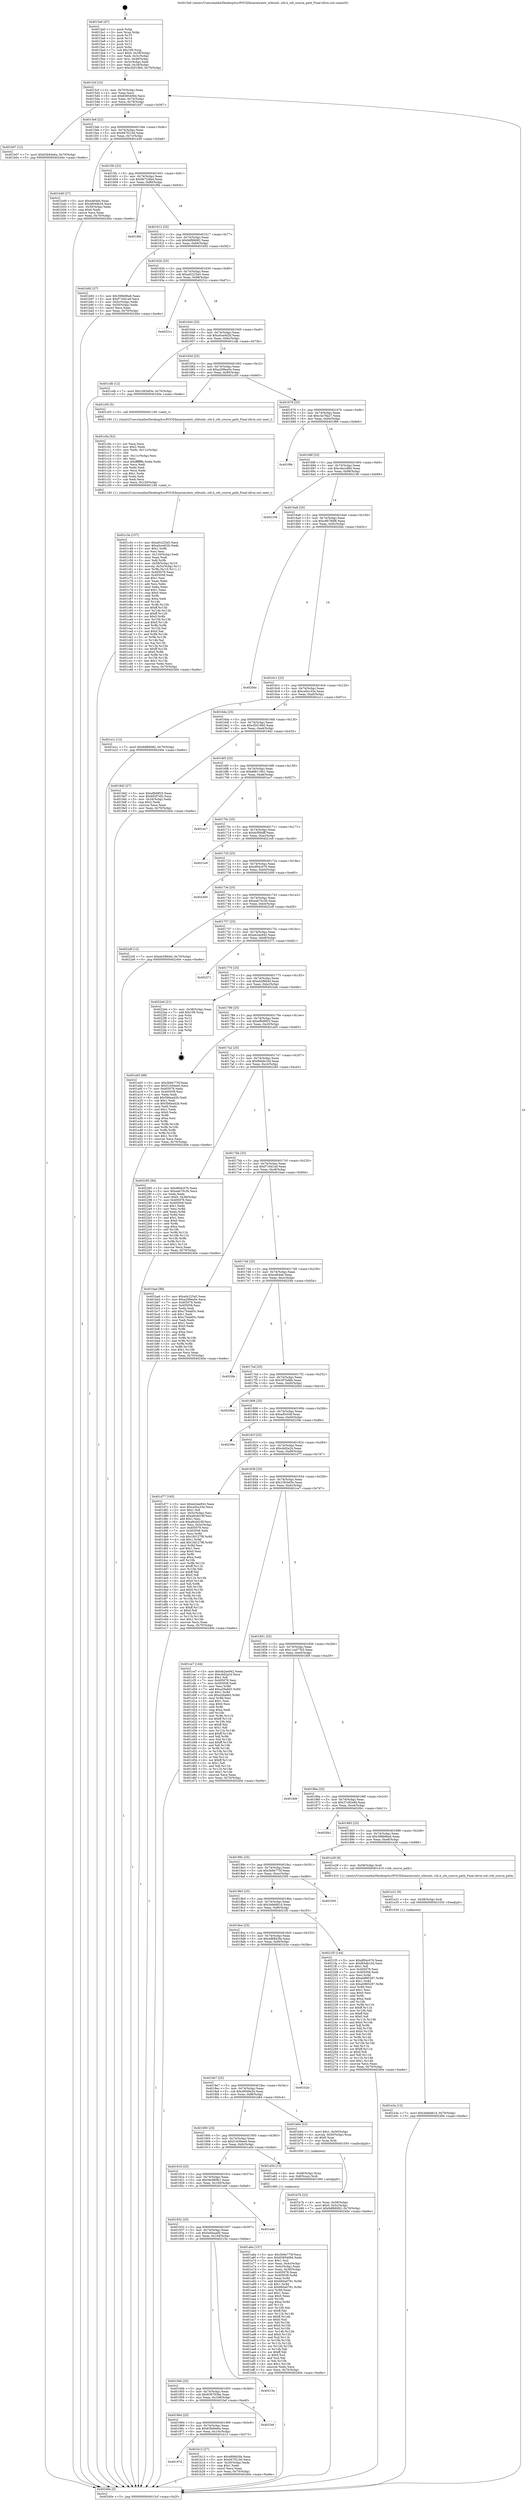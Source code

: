 digraph "0x4015a0" {
  label = "0x4015a0 (/mnt/c/Users/mathe/Desktop/tcc/POCII/binaries/extr_stbtools..stb.h_stb_source_path_Final-ollvm.out::main(0))"
  labelloc = "t"
  node[shape=record]

  Entry [label="",width=0.3,height=0.3,shape=circle,fillcolor=black,style=filled]
  "0x4015cf" [label="{
     0x4015cf [23]\l
     | [instrs]\l
     &nbsp;&nbsp;0x4015cf \<+3\>: mov -0x70(%rbp),%eax\l
     &nbsp;&nbsp;0x4015d2 \<+2\>: mov %eax,%ecx\l
     &nbsp;&nbsp;0x4015d4 \<+6\>: sub $0x83854084,%ecx\l
     &nbsp;&nbsp;0x4015da \<+3\>: mov %eax,-0x74(%rbp)\l
     &nbsp;&nbsp;0x4015dd \<+3\>: mov %ecx,-0x78(%rbp)\l
     &nbsp;&nbsp;0x4015e0 \<+6\>: je 0000000000401b07 \<main+0x567\>\l
  }"]
  "0x401b07" [label="{
     0x401b07 [12]\l
     | [instrs]\l
     &nbsp;&nbsp;0x401b07 \<+7\>: movl $0x63b94e6a,-0x70(%rbp)\l
     &nbsp;&nbsp;0x401b0e \<+5\>: jmp 000000000040240e \<main+0xe6e\>\l
  }"]
  "0x4015e6" [label="{
     0x4015e6 [22]\l
     | [instrs]\l
     &nbsp;&nbsp;0x4015e6 \<+5\>: jmp 00000000004015eb \<main+0x4b\>\l
     &nbsp;&nbsp;0x4015eb \<+3\>: mov -0x74(%rbp),%eax\l
     &nbsp;&nbsp;0x4015ee \<+5\>: sub $0x947f210d,%eax\l
     &nbsp;&nbsp;0x4015f3 \<+3\>: mov %eax,-0x7c(%rbp)\l
     &nbsp;&nbsp;0x4015f6 \<+6\>: je 0000000000401b49 \<main+0x5a9\>\l
  }"]
  Exit [label="",width=0.3,height=0.3,shape=circle,fillcolor=black,style=filled,peripheries=2]
  "0x401b49" [label="{
     0x401b49 [27]\l
     | [instrs]\l
     &nbsp;&nbsp;0x401b49 \<+5\>: mov $0xe464e6,%eax\l
     &nbsp;&nbsp;0x401b4e \<+5\>: mov $0x4f049e34,%ecx\l
     &nbsp;&nbsp;0x401b53 \<+3\>: mov -0x30(%rbp),%edx\l
     &nbsp;&nbsp;0x401b56 \<+3\>: cmp $0x0,%edx\l
     &nbsp;&nbsp;0x401b59 \<+3\>: cmove %ecx,%eax\l
     &nbsp;&nbsp;0x401b5c \<+3\>: mov %eax,-0x70(%rbp)\l
     &nbsp;&nbsp;0x401b5f \<+5\>: jmp 000000000040240e \<main+0xe6e\>\l
  }"]
  "0x4015fc" [label="{
     0x4015fc [22]\l
     | [instrs]\l
     &nbsp;&nbsp;0x4015fc \<+5\>: jmp 0000000000401601 \<main+0x61\>\l
     &nbsp;&nbsp;0x401601 \<+3\>: mov -0x74(%rbp),%eax\l
     &nbsp;&nbsp;0x401604 \<+5\>: sub $0x9b724fa4,%eax\l
     &nbsp;&nbsp;0x401609 \<+3\>: mov %eax,-0x80(%rbp)\l
     &nbsp;&nbsp;0x40160c \<+6\>: je 0000000000401f6b \<main+0x9cb\>\l
  }"]
  "0x401e3a" [label="{
     0x401e3a [12]\l
     | [instrs]\l
     &nbsp;&nbsp;0x401e3a \<+7\>: movl $0x3eb6d61d,-0x70(%rbp)\l
     &nbsp;&nbsp;0x401e41 \<+5\>: jmp 000000000040240e \<main+0xe6e\>\l
  }"]
  "0x401f6b" [label="{
     0x401f6b\l
  }", style=dashed]
  "0x401612" [label="{
     0x401612 [25]\l
     | [instrs]\l
     &nbsp;&nbsp;0x401612 \<+5\>: jmp 0000000000401617 \<main+0x77\>\l
     &nbsp;&nbsp;0x401617 \<+3\>: mov -0x74(%rbp),%eax\l
     &nbsp;&nbsp;0x40161a \<+5\>: sub $0x9df68082,%eax\l
     &nbsp;&nbsp;0x40161f \<+6\>: mov %eax,-0x84(%rbp)\l
     &nbsp;&nbsp;0x401625 \<+6\>: je 0000000000401b92 \<main+0x5f2\>\l
  }"]
  "0x401e31" [label="{
     0x401e31 [9]\l
     | [instrs]\l
     &nbsp;&nbsp;0x401e31 \<+4\>: mov -0x58(%rbp),%rdi\l
     &nbsp;&nbsp;0x401e35 \<+5\>: call 0000000000401030 \<free@plt\>\l
     | [calls]\l
     &nbsp;&nbsp;0x401030 \{1\} (unknown)\l
  }"]
  "0x401b92" [label="{
     0x401b92 [27]\l
     | [instrs]\l
     &nbsp;&nbsp;0x401b92 \<+5\>: mov $0x398b86a6,%eax\l
     &nbsp;&nbsp;0x401b97 \<+5\>: mov $0xf716d1a9,%ecx\l
     &nbsp;&nbsp;0x401b9c \<+3\>: mov -0x5c(%rbp),%edx\l
     &nbsp;&nbsp;0x401b9f \<+3\>: cmp -0x50(%rbp),%edx\l
     &nbsp;&nbsp;0x401ba2 \<+3\>: cmovl %ecx,%eax\l
     &nbsp;&nbsp;0x401ba5 \<+3\>: mov %eax,-0x70(%rbp)\l
     &nbsp;&nbsp;0x401ba8 \<+5\>: jmp 000000000040240e \<main+0xe6e\>\l
  }"]
  "0x40162b" [label="{
     0x40162b [25]\l
     | [instrs]\l
     &nbsp;&nbsp;0x40162b \<+5\>: jmp 0000000000401630 \<main+0x90\>\l
     &nbsp;&nbsp;0x401630 \<+3\>: mov -0x74(%rbp),%eax\l
     &nbsp;&nbsp;0x401633 \<+5\>: sub $0xa0c225a5,%eax\l
     &nbsp;&nbsp;0x401638 \<+6\>: mov %eax,-0x88(%rbp)\l
     &nbsp;&nbsp;0x40163e \<+6\>: je 000000000040231c \<main+0xd7c\>\l
  }"]
  "0x401c3e" [label="{
     0x401c3e [157]\l
     | [instrs]\l
     &nbsp;&nbsp;0x401c3e \<+5\>: mov $0xa0c225a5,%ecx\l
     &nbsp;&nbsp;0x401c43 \<+5\>: mov $0xa0ce402b,%edx\l
     &nbsp;&nbsp;0x401c48 \<+3\>: mov $0x1,%r8b\l
     &nbsp;&nbsp;0x401c4b \<+2\>: xor %esi,%esi\l
     &nbsp;&nbsp;0x401c4d \<+6\>: mov -0x120(%rbp),%edi\l
     &nbsp;&nbsp;0x401c53 \<+3\>: imul %eax,%edi\l
     &nbsp;&nbsp;0x401c56 \<+3\>: mov %dil,%r9b\l
     &nbsp;&nbsp;0x401c59 \<+4\>: mov -0x58(%rbp),%r10\l
     &nbsp;&nbsp;0x401c5d \<+4\>: movslq -0x5c(%rbp),%r11\l
     &nbsp;&nbsp;0x401c61 \<+4\>: mov %r9b,(%r10,%r11,1)\l
     &nbsp;&nbsp;0x401c65 \<+7\>: mov 0x405078,%eax\l
     &nbsp;&nbsp;0x401c6c \<+7\>: mov 0x405058,%edi\l
     &nbsp;&nbsp;0x401c73 \<+3\>: sub $0x1,%esi\l
     &nbsp;&nbsp;0x401c76 \<+2\>: mov %eax,%ebx\l
     &nbsp;&nbsp;0x401c78 \<+2\>: add %esi,%ebx\l
     &nbsp;&nbsp;0x401c7a \<+3\>: imul %ebx,%eax\l
     &nbsp;&nbsp;0x401c7d \<+3\>: and $0x1,%eax\l
     &nbsp;&nbsp;0x401c80 \<+3\>: cmp $0x0,%eax\l
     &nbsp;&nbsp;0x401c83 \<+4\>: sete %r9b\l
     &nbsp;&nbsp;0x401c87 \<+3\>: cmp $0xa,%edi\l
     &nbsp;&nbsp;0x401c8a \<+4\>: setl %r14b\l
     &nbsp;&nbsp;0x401c8e \<+3\>: mov %r9b,%r15b\l
     &nbsp;&nbsp;0x401c91 \<+4\>: xor $0xff,%r15b\l
     &nbsp;&nbsp;0x401c95 \<+3\>: mov %r14b,%r12b\l
     &nbsp;&nbsp;0x401c98 \<+4\>: xor $0xff,%r12b\l
     &nbsp;&nbsp;0x401c9c \<+4\>: xor $0x0,%r8b\l
     &nbsp;&nbsp;0x401ca0 \<+3\>: mov %r15b,%r13b\l
     &nbsp;&nbsp;0x401ca3 \<+4\>: and $0x0,%r13b\l
     &nbsp;&nbsp;0x401ca7 \<+3\>: and %r8b,%r9b\l
     &nbsp;&nbsp;0x401caa \<+3\>: mov %r12b,%al\l
     &nbsp;&nbsp;0x401cad \<+2\>: and $0x0,%al\l
     &nbsp;&nbsp;0x401caf \<+3\>: and %r8b,%r14b\l
     &nbsp;&nbsp;0x401cb2 \<+3\>: or %r9b,%r13b\l
     &nbsp;&nbsp;0x401cb5 \<+3\>: or %r14b,%al\l
     &nbsp;&nbsp;0x401cb8 \<+3\>: xor %al,%r13b\l
     &nbsp;&nbsp;0x401cbb \<+3\>: or %r12b,%r15b\l
     &nbsp;&nbsp;0x401cbe \<+4\>: xor $0xff,%r15b\l
     &nbsp;&nbsp;0x401cc2 \<+4\>: or $0x0,%r8b\l
     &nbsp;&nbsp;0x401cc6 \<+3\>: and %r8b,%r15b\l
     &nbsp;&nbsp;0x401cc9 \<+3\>: or %r15b,%r13b\l
     &nbsp;&nbsp;0x401ccc \<+4\>: test $0x1,%r13b\l
     &nbsp;&nbsp;0x401cd0 \<+3\>: cmovne %edx,%ecx\l
     &nbsp;&nbsp;0x401cd3 \<+3\>: mov %ecx,-0x70(%rbp)\l
     &nbsp;&nbsp;0x401cd6 \<+5\>: jmp 000000000040240e \<main+0xe6e\>\l
  }"]
  "0x40231c" [label="{
     0x40231c\l
  }", style=dashed]
  "0x401644" [label="{
     0x401644 [25]\l
     | [instrs]\l
     &nbsp;&nbsp;0x401644 \<+5\>: jmp 0000000000401649 \<main+0xa9\>\l
     &nbsp;&nbsp;0x401649 \<+3\>: mov -0x74(%rbp),%eax\l
     &nbsp;&nbsp;0x40164c \<+5\>: sub $0xa0ce402b,%eax\l
     &nbsp;&nbsp;0x401651 \<+6\>: mov %eax,-0x8c(%rbp)\l
     &nbsp;&nbsp;0x401657 \<+6\>: je 0000000000401cdb \<main+0x73b\>\l
  }"]
  "0x401c0a" [label="{
     0x401c0a [52]\l
     | [instrs]\l
     &nbsp;&nbsp;0x401c0a \<+2\>: xor %ecx,%ecx\l
     &nbsp;&nbsp;0x401c0c \<+5\>: mov $0x2,%edx\l
     &nbsp;&nbsp;0x401c11 \<+6\>: mov %edx,-0x11c(%rbp)\l
     &nbsp;&nbsp;0x401c17 \<+1\>: cltd\l
     &nbsp;&nbsp;0x401c18 \<+6\>: mov -0x11c(%rbp),%esi\l
     &nbsp;&nbsp;0x401c1e \<+2\>: idiv %esi\l
     &nbsp;&nbsp;0x401c20 \<+6\>: imul $0xfffffffe,%edx,%edx\l
     &nbsp;&nbsp;0x401c26 \<+2\>: mov %ecx,%edi\l
     &nbsp;&nbsp;0x401c28 \<+2\>: sub %edx,%edi\l
     &nbsp;&nbsp;0x401c2a \<+2\>: mov %ecx,%edx\l
     &nbsp;&nbsp;0x401c2c \<+3\>: sub $0x1,%edx\l
     &nbsp;&nbsp;0x401c2f \<+2\>: add %edx,%edi\l
     &nbsp;&nbsp;0x401c31 \<+2\>: sub %edi,%ecx\l
     &nbsp;&nbsp;0x401c33 \<+6\>: mov %ecx,-0x120(%rbp)\l
     &nbsp;&nbsp;0x401c39 \<+5\>: call 0000000000401160 \<next_i\>\l
     | [calls]\l
     &nbsp;&nbsp;0x401160 \{1\} (/mnt/c/Users/mathe/Desktop/tcc/POCII/binaries/extr_stbtools..stb.h_stb_source_path_Final-ollvm.out::next_i)\l
  }"]
  "0x401cdb" [label="{
     0x401cdb [12]\l
     | [instrs]\l
     &nbsp;&nbsp;0x401cdb \<+7\>: movl $0x1063ef3e,-0x70(%rbp)\l
     &nbsp;&nbsp;0x401ce2 \<+5\>: jmp 000000000040240e \<main+0xe6e\>\l
  }"]
  "0x40165d" [label="{
     0x40165d [25]\l
     | [instrs]\l
     &nbsp;&nbsp;0x40165d \<+5\>: jmp 0000000000401662 \<main+0xc2\>\l
     &nbsp;&nbsp;0x401662 \<+3\>: mov -0x74(%rbp),%eax\l
     &nbsp;&nbsp;0x401665 \<+5\>: sub $0xa299ea5e,%eax\l
     &nbsp;&nbsp;0x40166a \<+6\>: mov %eax,-0x90(%rbp)\l
     &nbsp;&nbsp;0x401670 \<+6\>: je 0000000000401c05 \<main+0x665\>\l
  }"]
  "0x401b7b" [label="{
     0x401b7b [23]\l
     | [instrs]\l
     &nbsp;&nbsp;0x401b7b \<+4\>: mov %rax,-0x58(%rbp)\l
     &nbsp;&nbsp;0x401b7f \<+7\>: movl $0x0,-0x5c(%rbp)\l
     &nbsp;&nbsp;0x401b86 \<+7\>: movl $0x9df68082,-0x70(%rbp)\l
     &nbsp;&nbsp;0x401b8d \<+5\>: jmp 000000000040240e \<main+0xe6e\>\l
  }"]
  "0x401c05" [label="{
     0x401c05 [5]\l
     | [instrs]\l
     &nbsp;&nbsp;0x401c05 \<+5\>: call 0000000000401160 \<next_i\>\l
     | [calls]\l
     &nbsp;&nbsp;0x401160 \{1\} (/mnt/c/Users/mathe/Desktop/tcc/POCII/binaries/extr_stbtools..stb.h_stb_source_path_Final-ollvm.out::next_i)\l
  }"]
  "0x401676" [label="{
     0x401676 [25]\l
     | [instrs]\l
     &nbsp;&nbsp;0x401676 \<+5\>: jmp 000000000040167b \<main+0xdb\>\l
     &nbsp;&nbsp;0x40167b \<+3\>: mov -0x74(%rbp),%eax\l
     &nbsp;&nbsp;0x40167e \<+5\>: sub $0xc3a78a27,%eax\l
     &nbsp;&nbsp;0x401683 \<+6\>: mov %eax,-0x94(%rbp)\l
     &nbsp;&nbsp;0x401689 \<+6\>: je 0000000000401f86 \<main+0x9e6\>\l
  }"]
  "0x40197d" [label="{
     0x40197d\l
  }", style=dashed]
  "0x401f86" [label="{
     0x401f86\l
  }", style=dashed]
  "0x40168f" [label="{
     0x40168f [25]\l
     | [instrs]\l
     &nbsp;&nbsp;0x40168f \<+5\>: jmp 0000000000401694 \<main+0xf4\>\l
     &nbsp;&nbsp;0x401694 \<+3\>: mov -0x74(%rbp),%eax\l
     &nbsp;&nbsp;0x401697 \<+5\>: sub $0xc4ecc884,%eax\l
     &nbsp;&nbsp;0x40169c \<+6\>: mov %eax,-0x98(%rbp)\l
     &nbsp;&nbsp;0x4016a2 \<+6\>: je 0000000000402106 \<main+0xb66\>\l
  }"]
  "0x401b13" [label="{
     0x401b13 [27]\l
     | [instrs]\l
     &nbsp;&nbsp;0x401b13 \<+5\>: mov $0x489843fa,%eax\l
     &nbsp;&nbsp;0x401b18 \<+5\>: mov $0x947f210d,%ecx\l
     &nbsp;&nbsp;0x401b1d \<+3\>: mov -0x30(%rbp),%edx\l
     &nbsp;&nbsp;0x401b20 \<+3\>: cmp $0x1,%edx\l
     &nbsp;&nbsp;0x401b23 \<+3\>: cmovl %ecx,%eax\l
     &nbsp;&nbsp;0x401b26 \<+3\>: mov %eax,-0x70(%rbp)\l
     &nbsp;&nbsp;0x401b29 \<+5\>: jmp 000000000040240e \<main+0xe6e\>\l
  }"]
  "0x402106" [label="{
     0x402106\l
  }", style=dashed]
  "0x4016a8" [label="{
     0x4016a8 [25]\l
     | [instrs]\l
     &nbsp;&nbsp;0x4016a8 \<+5\>: jmp 00000000004016ad \<main+0x10d\>\l
     &nbsp;&nbsp;0x4016ad \<+3\>: mov -0x74(%rbp),%eax\l
     &nbsp;&nbsp;0x4016b0 \<+5\>: sub $0xc8678df8,%eax\l
     &nbsp;&nbsp;0x4016b5 \<+6\>: mov %eax,-0x9c(%rbp)\l
     &nbsp;&nbsp;0x4016bb \<+6\>: je 00000000004020dc \<main+0xb3c\>\l
  }"]
  "0x401964" [label="{
     0x401964 [25]\l
     | [instrs]\l
     &nbsp;&nbsp;0x401964 \<+5\>: jmp 0000000000401969 \<main+0x3c9\>\l
     &nbsp;&nbsp;0x401969 \<+3\>: mov -0x74(%rbp),%eax\l
     &nbsp;&nbsp;0x40196c \<+5\>: sub $0x63b94e6a,%eax\l
     &nbsp;&nbsp;0x401971 \<+6\>: mov %eax,-0x10c(%rbp)\l
     &nbsp;&nbsp;0x401977 \<+6\>: je 0000000000401b13 \<main+0x573\>\l
  }"]
  "0x4020dc" [label="{
     0x4020dc\l
  }", style=dashed]
  "0x4016c1" [label="{
     0x4016c1 [25]\l
     | [instrs]\l
     &nbsp;&nbsp;0x4016c1 \<+5\>: jmp 00000000004016c6 \<main+0x126\>\l
     &nbsp;&nbsp;0x4016c6 \<+3\>: mov -0x74(%rbp),%eax\l
     &nbsp;&nbsp;0x4016c9 \<+5\>: sub $0xce0cc33e,%eax\l
     &nbsp;&nbsp;0x4016ce \<+6\>: mov %eax,-0xa0(%rbp)\l
     &nbsp;&nbsp;0x4016d4 \<+6\>: je 0000000000401e1c \<main+0x87c\>\l
  }"]
  "0x4023ef" [label="{
     0x4023ef\l
  }", style=dashed]
  "0x401e1c" [label="{
     0x401e1c [12]\l
     | [instrs]\l
     &nbsp;&nbsp;0x401e1c \<+7\>: movl $0x9df68082,-0x70(%rbp)\l
     &nbsp;&nbsp;0x401e23 \<+5\>: jmp 000000000040240e \<main+0xe6e\>\l
  }"]
  "0x4016da" [label="{
     0x4016da [25]\l
     | [instrs]\l
     &nbsp;&nbsp;0x4016da \<+5\>: jmp 00000000004016df \<main+0x13f\>\l
     &nbsp;&nbsp;0x4016df \<+3\>: mov -0x74(%rbp),%eax\l
     &nbsp;&nbsp;0x4016e2 \<+5\>: sub $0xcf2019b0,%eax\l
     &nbsp;&nbsp;0x4016e7 \<+6\>: mov %eax,-0xa4(%rbp)\l
     &nbsp;&nbsp;0x4016ed \<+6\>: je 00000000004019d2 \<main+0x432\>\l
  }"]
  "0x40194b" [label="{
     0x40194b [25]\l
     | [instrs]\l
     &nbsp;&nbsp;0x40194b \<+5\>: jmp 0000000000401950 \<main+0x3b0\>\l
     &nbsp;&nbsp;0x401950 \<+3\>: mov -0x74(%rbp),%eax\l
     &nbsp;&nbsp;0x401953 \<+5\>: sub $0x636793be,%eax\l
     &nbsp;&nbsp;0x401958 \<+6\>: mov %eax,-0x108(%rbp)\l
     &nbsp;&nbsp;0x40195e \<+6\>: je 00000000004023ef \<main+0xe4f\>\l
  }"]
  "0x4019d2" [label="{
     0x4019d2 [27]\l
     | [instrs]\l
     &nbsp;&nbsp;0x4019d2 \<+5\>: mov $0xef8d9f25,%eax\l
     &nbsp;&nbsp;0x4019d7 \<+5\>: mov $0x693f7ef2,%ecx\l
     &nbsp;&nbsp;0x4019dc \<+3\>: mov -0x34(%rbp),%edx\l
     &nbsp;&nbsp;0x4019df \<+3\>: cmp $0x2,%edx\l
     &nbsp;&nbsp;0x4019e2 \<+3\>: cmovne %ecx,%eax\l
     &nbsp;&nbsp;0x4019e5 \<+3\>: mov %eax,-0x70(%rbp)\l
     &nbsp;&nbsp;0x4019e8 \<+5\>: jmp 000000000040240e \<main+0xe6e\>\l
  }"]
  "0x4016f3" [label="{
     0x4016f3 [25]\l
     | [instrs]\l
     &nbsp;&nbsp;0x4016f3 \<+5\>: jmp 00000000004016f8 \<main+0x158\>\l
     &nbsp;&nbsp;0x4016f8 \<+3\>: mov -0x74(%rbp),%eax\l
     &nbsp;&nbsp;0x4016fb \<+5\>: sub $0xd6811901,%eax\l
     &nbsp;&nbsp;0x401700 \<+6\>: mov %eax,-0xa8(%rbp)\l
     &nbsp;&nbsp;0x401706 \<+6\>: je 0000000000401ec7 \<main+0x927\>\l
  }"]
  "0x40240e" [label="{
     0x40240e [5]\l
     | [instrs]\l
     &nbsp;&nbsp;0x40240e \<+5\>: jmp 00000000004015cf \<main+0x2f\>\l
  }"]
  "0x4015a0" [label="{
     0x4015a0 [47]\l
     | [instrs]\l
     &nbsp;&nbsp;0x4015a0 \<+1\>: push %rbp\l
     &nbsp;&nbsp;0x4015a1 \<+3\>: mov %rsp,%rbp\l
     &nbsp;&nbsp;0x4015a4 \<+2\>: push %r15\l
     &nbsp;&nbsp;0x4015a6 \<+2\>: push %r14\l
     &nbsp;&nbsp;0x4015a8 \<+2\>: push %r13\l
     &nbsp;&nbsp;0x4015aa \<+2\>: push %r12\l
     &nbsp;&nbsp;0x4015ac \<+1\>: push %rbx\l
     &nbsp;&nbsp;0x4015ad \<+7\>: sub $0x108,%rsp\l
     &nbsp;&nbsp;0x4015b4 \<+7\>: movl $0x0,-0x38(%rbp)\l
     &nbsp;&nbsp;0x4015bb \<+3\>: mov %edi,-0x3c(%rbp)\l
     &nbsp;&nbsp;0x4015be \<+4\>: mov %rsi,-0x48(%rbp)\l
     &nbsp;&nbsp;0x4015c2 \<+3\>: mov -0x3c(%rbp),%edi\l
     &nbsp;&nbsp;0x4015c5 \<+3\>: mov %edi,-0x34(%rbp)\l
     &nbsp;&nbsp;0x4015c8 \<+7\>: movl $0xcf2019b0,-0x70(%rbp)\l
  }"]
  "0x40215e" [label="{
     0x40215e\l
  }", style=dashed]
  "0x401ec7" [label="{
     0x401ec7\l
  }", style=dashed]
  "0x40170c" [label="{
     0x40170c [25]\l
     | [instrs]\l
     &nbsp;&nbsp;0x40170c \<+5\>: jmp 0000000000401711 \<main+0x171\>\l
     &nbsp;&nbsp;0x401711 \<+3\>: mov -0x74(%rbp),%eax\l
     &nbsp;&nbsp;0x401714 \<+5\>: sub $0xdcf0bdff,%eax\l
     &nbsp;&nbsp;0x401719 \<+6\>: mov %eax,-0xac(%rbp)\l
     &nbsp;&nbsp;0x40171f \<+6\>: je 00000000004021e9 \<main+0xc49\>\l
  }"]
  "0x401932" [label="{
     0x401932 [25]\l
     | [instrs]\l
     &nbsp;&nbsp;0x401932 \<+5\>: jmp 0000000000401937 \<main+0x397\>\l
     &nbsp;&nbsp;0x401937 \<+3\>: mov -0x74(%rbp),%eax\l
     &nbsp;&nbsp;0x40193a \<+5\>: sub $0x5e0eaa00,%eax\l
     &nbsp;&nbsp;0x40193f \<+6\>: mov %eax,-0x104(%rbp)\l
     &nbsp;&nbsp;0x401945 \<+6\>: je 000000000040215e \<main+0xbbe\>\l
  }"]
  "0x4021e9" [label="{
     0x4021e9\l
  }", style=dashed]
  "0x401725" [label="{
     0x401725 [25]\l
     | [instrs]\l
     &nbsp;&nbsp;0x401725 \<+5\>: jmp 000000000040172a \<main+0x18a\>\l
     &nbsp;&nbsp;0x40172a \<+3\>: mov -0x74(%rbp),%eax\l
     &nbsp;&nbsp;0x40172d \<+5\>: sub $0xdf04c076,%eax\l
     &nbsp;&nbsp;0x401732 \<+6\>: mov %eax,-0xb0(%rbp)\l
     &nbsp;&nbsp;0x401738 \<+6\>: je 0000000000402400 \<main+0xe60\>\l
  }"]
  "0x401e46" [label="{
     0x401e46\l
  }", style=dashed]
  "0x402400" [label="{
     0x402400\l
  }", style=dashed]
  "0x40173e" [label="{
     0x40173e [25]\l
     | [instrs]\l
     &nbsp;&nbsp;0x40173e \<+5\>: jmp 0000000000401743 \<main+0x1a3\>\l
     &nbsp;&nbsp;0x401743 \<+3\>: mov -0x74(%rbp),%eax\l
     &nbsp;&nbsp;0x401746 \<+5\>: sub $0xeab70c3b,%eax\l
     &nbsp;&nbsp;0x40174b \<+6\>: mov %eax,-0xb4(%rbp)\l
     &nbsp;&nbsp;0x401751 \<+6\>: je 00000000004022df \<main+0xd3f\>\l
  }"]
  "0x401a6a" [label="{
     0x401a6a [157]\l
     | [instrs]\l
     &nbsp;&nbsp;0x401a6a \<+5\>: mov $0x3b9e775f,%ecx\l
     &nbsp;&nbsp;0x401a6f \<+5\>: mov $0x83854084,%edx\l
     &nbsp;&nbsp;0x401a74 \<+3\>: mov $0x1,%sil\l
     &nbsp;&nbsp;0x401a77 \<+3\>: mov %eax,-0x4c(%rbp)\l
     &nbsp;&nbsp;0x401a7a \<+3\>: mov -0x4c(%rbp),%eax\l
     &nbsp;&nbsp;0x401a7d \<+3\>: mov %eax,-0x30(%rbp)\l
     &nbsp;&nbsp;0x401a80 \<+7\>: mov 0x405078,%eax\l
     &nbsp;&nbsp;0x401a87 \<+8\>: mov 0x405058,%r8d\l
     &nbsp;&nbsp;0x401a8f \<+3\>: mov %eax,%r9d\l
     &nbsp;&nbsp;0x401a92 \<+7\>: add $0x660a0781,%r9d\l
     &nbsp;&nbsp;0x401a99 \<+4\>: sub $0x1,%r9d\l
     &nbsp;&nbsp;0x401a9d \<+7\>: sub $0x660a0781,%r9d\l
     &nbsp;&nbsp;0x401aa4 \<+4\>: imul %r9d,%eax\l
     &nbsp;&nbsp;0x401aa8 \<+3\>: and $0x1,%eax\l
     &nbsp;&nbsp;0x401aab \<+3\>: cmp $0x0,%eax\l
     &nbsp;&nbsp;0x401aae \<+4\>: sete %r10b\l
     &nbsp;&nbsp;0x401ab2 \<+4\>: cmp $0xa,%r8d\l
     &nbsp;&nbsp;0x401ab6 \<+4\>: setl %r11b\l
     &nbsp;&nbsp;0x401aba \<+3\>: mov %r10b,%bl\l
     &nbsp;&nbsp;0x401abd \<+3\>: xor $0xff,%bl\l
     &nbsp;&nbsp;0x401ac0 \<+3\>: mov %r11b,%r14b\l
     &nbsp;&nbsp;0x401ac3 \<+4\>: xor $0xff,%r14b\l
     &nbsp;&nbsp;0x401ac7 \<+4\>: xor $0x0,%sil\l
     &nbsp;&nbsp;0x401acb \<+3\>: mov %bl,%r15b\l
     &nbsp;&nbsp;0x401ace \<+4\>: and $0x0,%r15b\l
     &nbsp;&nbsp;0x401ad2 \<+3\>: and %sil,%r10b\l
     &nbsp;&nbsp;0x401ad5 \<+3\>: mov %r14b,%r12b\l
     &nbsp;&nbsp;0x401ad8 \<+4\>: and $0x0,%r12b\l
     &nbsp;&nbsp;0x401adc \<+3\>: and %sil,%r11b\l
     &nbsp;&nbsp;0x401adf \<+3\>: or %r10b,%r15b\l
     &nbsp;&nbsp;0x401ae2 \<+3\>: or %r11b,%r12b\l
     &nbsp;&nbsp;0x401ae5 \<+3\>: xor %r12b,%r15b\l
     &nbsp;&nbsp;0x401ae8 \<+3\>: or %r14b,%bl\l
     &nbsp;&nbsp;0x401aeb \<+3\>: xor $0xff,%bl\l
     &nbsp;&nbsp;0x401aee \<+4\>: or $0x0,%sil\l
     &nbsp;&nbsp;0x401af2 \<+3\>: and %sil,%bl\l
     &nbsp;&nbsp;0x401af5 \<+3\>: or %bl,%r15b\l
     &nbsp;&nbsp;0x401af8 \<+4\>: test $0x1,%r15b\l
     &nbsp;&nbsp;0x401afc \<+3\>: cmovne %edx,%ecx\l
     &nbsp;&nbsp;0x401aff \<+3\>: mov %ecx,-0x70(%rbp)\l
     &nbsp;&nbsp;0x401b02 \<+5\>: jmp 000000000040240e \<main+0xe6e\>\l
  }"]
  "0x4022df" [label="{
     0x4022df [12]\l
     | [instrs]\l
     &nbsp;&nbsp;0x4022df \<+7\>: movl $0xeb2f664d,-0x70(%rbp)\l
     &nbsp;&nbsp;0x4022e6 \<+5\>: jmp 000000000040240e \<main+0xe6e\>\l
  }"]
  "0x401757" [label="{
     0x401757 [25]\l
     | [instrs]\l
     &nbsp;&nbsp;0x401757 \<+5\>: jmp 000000000040175c \<main+0x1bc\>\l
     &nbsp;&nbsp;0x40175c \<+3\>: mov -0x74(%rbp),%eax\l
     &nbsp;&nbsp;0x40175f \<+5\>: sub $0xeb2ee942,%eax\l
     &nbsp;&nbsp;0x401764 \<+6\>: mov %eax,-0xb8(%rbp)\l
     &nbsp;&nbsp;0x40176a \<+6\>: je 0000000000402371 \<main+0xdd1\>\l
  }"]
  "0x401919" [label="{
     0x401919 [25]\l
     | [instrs]\l
     &nbsp;&nbsp;0x401919 \<+5\>: jmp 000000000040191e \<main+0x37e\>\l
     &nbsp;&nbsp;0x40191e \<+3\>: mov -0x74(%rbp),%eax\l
     &nbsp;&nbsp;0x401921 \<+5\>: sub $0x56c869b1,%eax\l
     &nbsp;&nbsp;0x401926 \<+6\>: mov %eax,-0x100(%rbp)\l
     &nbsp;&nbsp;0x40192c \<+6\>: je 0000000000401e46 \<main+0x8a6\>\l
  }"]
  "0x402371" [label="{
     0x402371\l
  }", style=dashed]
  "0x401770" [label="{
     0x401770 [25]\l
     | [instrs]\l
     &nbsp;&nbsp;0x401770 \<+5\>: jmp 0000000000401775 \<main+0x1d5\>\l
     &nbsp;&nbsp;0x401775 \<+3\>: mov -0x74(%rbp),%eax\l
     &nbsp;&nbsp;0x401778 \<+5\>: sub $0xeb2f664d,%eax\l
     &nbsp;&nbsp;0x40177d \<+6\>: mov %eax,-0xbc(%rbp)\l
     &nbsp;&nbsp;0x401783 \<+6\>: je 00000000004022eb \<main+0xd4b\>\l
  }"]
  "0x401a5d" [label="{
     0x401a5d [13]\l
     | [instrs]\l
     &nbsp;&nbsp;0x401a5d \<+4\>: mov -0x48(%rbp),%rax\l
     &nbsp;&nbsp;0x401a61 \<+4\>: mov 0x8(%rax),%rdi\l
     &nbsp;&nbsp;0x401a65 \<+5\>: call 0000000000401060 \<atoi@plt\>\l
     | [calls]\l
     &nbsp;&nbsp;0x401060 \{1\} (unknown)\l
  }"]
  "0x4022eb" [label="{
     0x4022eb [21]\l
     | [instrs]\l
     &nbsp;&nbsp;0x4022eb \<+3\>: mov -0x38(%rbp),%eax\l
     &nbsp;&nbsp;0x4022ee \<+7\>: add $0x108,%rsp\l
     &nbsp;&nbsp;0x4022f5 \<+1\>: pop %rbx\l
     &nbsp;&nbsp;0x4022f6 \<+2\>: pop %r12\l
     &nbsp;&nbsp;0x4022f8 \<+2\>: pop %r13\l
     &nbsp;&nbsp;0x4022fa \<+2\>: pop %r14\l
     &nbsp;&nbsp;0x4022fc \<+2\>: pop %r15\l
     &nbsp;&nbsp;0x4022fe \<+1\>: pop %rbp\l
     &nbsp;&nbsp;0x4022ff \<+1\>: ret\l
  }"]
  "0x401789" [label="{
     0x401789 [25]\l
     | [instrs]\l
     &nbsp;&nbsp;0x401789 \<+5\>: jmp 000000000040178e \<main+0x1ee\>\l
     &nbsp;&nbsp;0x40178e \<+3\>: mov -0x74(%rbp),%eax\l
     &nbsp;&nbsp;0x401791 \<+5\>: sub $0xef8d9f25,%eax\l
     &nbsp;&nbsp;0x401796 \<+6\>: mov %eax,-0xc0(%rbp)\l
     &nbsp;&nbsp;0x40179c \<+6\>: je 0000000000401a05 \<main+0x465\>\l
  }"]
  "0x401900" [label="{
     0x401900 [25]\l
     | [instrs]\l
     &nbsp;&nbsp;0x401900 \<+5\>: jmp 0000000000401905 \<main+0x365\>\l
     &nbsp;&nbsp;0x401905 \<+3\>: mov -0x74(%rbp),%eax\l
     &nbsp;&nbsp;0x401908 \<+5\>: sub $0x51b56ee0,%eax\l
     &nbsp;&nbsp;0x40190d \<+6\>: mov %eax,-0xfc(%rbp)\l
     &nbsp;&nbsp;0x401913 \<+6\>: je 0000000000401a5d \<main+0x4bd\>\l
  }"]
  "0x401a05" [label="{
     0x401a05 [88]\l
     | [instrs]\l
     &nbsp;&nbsp;0x401a05 \<+5\>: mov $0x3b9e775f,%eax\l
     &nbsp;&nbsp;0x401a0a \<+5\>: mov $0x51b56ee0,%ecx\l
     &nbsp;&nbsp;0x401a0f \<+7\>: mov 0x405078,%edx\l
     &nbsp;&nbsp;0x401a16 \<+7\>: mov 0x405058,%esi\l
     &nbsp;&nbsp;0x401a1d \<+2\>: mov %edx,%edi\l
     &nbsp;&nbsp;0x401a1f \<+6\>: add $0x5b6aa42b,%edi\l
     &nbsp;&nbsp;0x401a25 \<+3\>: sub $0x1,%edi\l
     &nbsp;&nbsp;0x401a28 \<+6\>: sub $0x5b6aa42b,%edi\l
     &nbsp;&nbsp;0x401a2e \<+3\>: imul %edi,%edx\l
     &nbsp;&nbsp;0x401a31 \<+3\>: and $0x1,%edx\l
     &nbsp;&nbsp;0x401a34 \<+3\>: cmp $0x0,%edx\l
     &nbsp;&nbsp;0x401a37 \<+4\>: sete %r8b\l
     &nbsp;&nbsp;0x401a3b \<+3\>: cmp $0xa,%esi\l
     &nbsp;&nbsp;0x401a3e \<+4\>: setl %r9b\l
     &nbsp;&nbsp;0x401a42 \<+3\>: mov %r8b,%r10b\l
     &nbsp;&nbsp;0x401a45 \<+3\>: and %r9b,%r10b\l
     &nbsp;&nbsp;0x401a48 \<+3\>: xor %r9b,%r8b\l
     &nbsp;&nbsp;0x401a4b \<+3\>: or %r8b,%r10b\l
     &nbsp;&nbsp;0x401a4e \<+4\>: test $0x1,%r10b\l
     &nbsp;&nbsp;0x401a52 \<+3\>: cmovne %ecx,%eax\l
     &nbsp;&nbsp;0x401a55 \<+3\>: mov %eax,-0x70(%rbp)\l
     &nbsp;&nbsp;0x401a58 \<+5\>: jmp 000000000040240e \<main+0xe6e\>\l
  }"]
  "0x4017a2" [label="{
     0x4017a2 [25]\l
     | [instrs]\l
     &nbsp;&nbsp;0x4017a2 \<+5\>: jmp 00000000004017a7 \<main+0x207\>\l
     &nbsp;&nbsp;0x4017a7 \<+3\>: mov -0x74(%rbp),%eax\l
     &nbsp;&nbsp;0x4017aa \<+5\>: sub $0xf64db10d,%eax\l
     &nbsp;&nbsp;0x4017af \<+6\>: mov %eax,-0xc4(%rbp)\l
     &nbsp;&nbsp;0x4017b5 \<+6\>: je 0000000000402285 \<main+0xce5\>\l
  }"]
  "0x401b64" [label="{
     0x401b64 [23]\l
     | [instrs]\l
     &nbsp;&nbsp;0x401b64 \<+7\>: movl $0x1,-0x50(%rbp)\l
     &nbsp;&nbsp;0x401b6b \<+4\>: movslq -0x50(%rbp),%rax\l
     &nbsp;&nbsp;0x401b6f \<+4\>: shl $0x0,%rax\l
     &nbsp;&nbsp;0x401b73 \<+3\>: mov %rax,%rdi\l
     &nbsp;&nbsp;0x401b76 \<+5\>: call 0000000000401050 \<malloc@plt\>\l
     | [calls]\l
     &nbsp;&nbsp;0x401050 \{1\} (unknown)\l
  }"]
  "0x402285" [label="{
     0x402285 [90]\l
     | [instrs]\l
     &nbsp;&nbsp;0x402285 \<+5\>: mov $0xdf04c076,%eax\l
     &nbsp;&nbsp;0x40228a \<+5\>: mov $0xeab70c3b,%ecx\l
     &nbsp;&nbsp;0x40228f \<+2\>: xor %edx,%edx\l
     &nbsp;&nbsp;0x402291 \<+7\>: movl $0x0,-0x38(%rbp)\l
     &nbsp;&nbsp;0x402298 \<+7\>: mov 0x405078,%esi\l
     &nbsp;&nbsp;0x40229f \<+7\>: mov 0x405058,%edi\l
     &nbsp;&nbsp;0x4022a6 \<+3\>: sub $0x1,%edx\l
     &nbsp;&nbsp;0x4022a9 \<+3\>: mov %esi,%r8d\l
     &nbsp;&nbsp;0x4022ac \<+3\>: add %edx,%r8d\l
     &nbsp;&nbsp;0x4022af \<+4\>: imul %r8d,%esi\l
     &nbsp;&nbsp;0x4022b3 \<+3\>: and $0x1,%esi\l
     &nbsp;&nbsp;0x4022b6 \<+3\>: cmp $0x0,%esi\l
     &nbsp;&nbsp;0x4022b9 \<+4\>: sete %r9b\l
     &nbsp;&nbsp;0x4022bd \<+3\>: cmp $0xa,%edi\l
     &nbsp;&nbsp;0x4022c0 \<+4\>: setl %r10b\l
     &nbsp;&nbsp;0x4022c4 \<+3\>: mov %r9b,%r11b\l
     &nbsp;&nbsp;0x4022c7 \<+3\>: and %r10b,%r11b\l
     &nbsp;&nbsp;0x4022ca \<+3\>: xor %r10b,%r9b\l
     &nbsp;&nbsp;0x4022cd \<+3\>: or %r9b,%r11b\l
     &nbsp;&nbsp;0x4022d0 \<+4\>: test $0x1,%r11b\l
     &nbsp;&nbsp;0x4022d4 \<+3\>: cmovne %ecx,%eax\l
     &nbsp;&nbsp;0x4022d7 \<+3\>: mov %eax,-0x70(%rbp)\l
     &nbsp;&nbsp;0x4022da \<+5\>: jmp 000000000040240e \<main+0xe6e\>\l
  }"]
  "0x4017bb" [label="{
     0x4017bb [25]\l
     | [instrs]\l
     &nbsp;&nbsp;0x4017bb \<+5\>: jmp 00000000004017c0 \<main+0x220\>\l
     &nbsp;&nbsp;0x4017c0 \<+3\>: mov -0x74(%rbp),%eax\l
     &nbsp;&nbsp;0x4017c3 \<+5\>: sub $0xf716d1a9,%eax\l
     &nbsp;&nbsp;0x4017c8 \<+6\>: mov %eax,-0xc8(%rbp)\l
     &nbsp;&nbsp;0x4017ce \<+6\>: je 0000000000401bad \<main+0x60d\>\l
  }"]
  "0x4018e7" [label="{
     0x4018e7 [25]\l
     | [instrs]\l
     &nbsp;&nbsp;0x4018e7 \<+5\>: jmp 00000000004018ec \<main+0x34c\>\l
     &nbsp;&nbsp;0x4018ec \<+3\>: mov -0x74(%rbp),%eax\l
     &nbsp;&nbsp;0x4018ef \<+5\>: sub $0x4f049e34,%eax\l
     &nbsp;&nbsp;0x4018f4 \<+6\>: mov %eax,-0xf8(%rbp)\l
     &nbsp;&nbsp;0x4018fa \<+6\>: je 0000000000401b64 \<main+0x5c4\>\l
  }"]
  "0x401bad" [label="{
     0x401bad [88]\l
     | [instrs]\l
     &nbsp;&nbsp;0x401bad \<+5\>: mov $0xa0c225a5,%eax\l
     &nbsp;&nbsp;0x401bb2 \<+5\>: mov $0xa299ea5e,%ecx\l
     &nbsp;&nbsp;0x401bb7 \<+7\>: mov 0x405078,%edx\l
     &nbsp;&nbsp;0x401bbe \<+7\>: mov 0x405058,%esi\l
     &nbsp;&nbsp;0x401bc5 \<+2\>: mov %edx,%edi\l
     &nbsp;&nbsp;0x401bc7 \<+6\>: add $0xc7b4a65c,%edi\l
     &nbsp;&nbsp;0x401bcd \<+3\>: sub $0x1,%edi\l
     &nbsp;&nbsp;0x401bd0 \<+6\>: sub $0xc7b4a65c,%edi\l
     &nbsp;&nbsp;0x401bd6 \<+3\>: imul %edi,%edx\l
     &nbsp;&nbsp;0x401bd9 \<+3\>: and $0x1,%edx\l
     &nbsp;&nbsp;0x401bdc \<+3\>: cmp $0x0,%edx\l
     &nbsp;&nbsp;0x401bdf \<+4\>: sete %r8b\l
     &nbsp;&nbsp;0x401be3 \<+3\>: cmp $0xa,%esi\l
     &nbsp;&nbsp;0x401be6 \<+4\>: setl %r9b\l
     &nbsp;&nbsp;0x401bea \<+3\>: mov %r8b,%r10b\l
     &nbsp;&nbsp;0x401bed \<+3\>: and %r9b,%r10b\l
     &nbsp;&nbsp;0x401bf0 \<+3\>: xor %r9b,%r8b\l
     &nbsp;&nbsp;0x401bf3 \<+3\>: or %r8b,%r10b\l
     &nbsp;&nbsp;0x401bf6 \<+4\>: test $0x1,%r10b\l
     &nbsp;&nbsp;0x401bfa \<+3\>: cmovne %ecx,%eax\l
     &nbsp;&nbsp;0x401bfd \<+3\>: mov %eax,-0x70(%rbp)\l
     &nbsp;&nbsp;0x401c00 \<+5\>: jmp 000000000040240e \<main+0xe6e\>\l
  }"]
  "0x4017d4" [label="{
     0x4017d4 [25]\l
     | [instrs]\l
     &nbsp;&nbsp;0x4017d4 \<+5\>: jmp 00000000004017d9 \<main+0x239\>\l
     &nbsp;&nbsp;0x4017d9 \<+3\>: mov -0x74(%rbp),%eax\l
     &nbsp;&nbsp;0x4017dc \<+5\>: sub $0xe464e6,%eax\l
     &nbsp;&nbsp;0x4017e1 \<+6\>: mov %eax,-0xcc(%rbp)\l
     &nbsp;&nbsp;0x4017e7 \<+6\>: je 00000000004020fa \<main+0xb5a\>\l
  }"]
  "0x401b2e" [label="{
     0x401b2e\l
  }", style=dashed]
  "0x4020fa" [label="{
     0x4020fa\l
  }", style=dashed]
  "0x4017ed" [label="{
     0x4017ed [25]\l
     | [instrs]\l
     &nbsp;&nbsp;0x4017ed \<+5\>: jmp 00000000004017f2 \<main+0x252\>\l
     &nbsp;&nbsp;0x4017f2 \<+3\>: mov -0x74(%rbp),%eax\l
     &nbsp;&nbsp;0x4017f5 \<+5\>: sub $0x297bd6b,%eax\l
     &nbsp;&nbsp;0x4017fa \<+6\>: mov %eax,-0xd0(%rbp)\l
     &nbsp;&nbsp;0x401800 \<+6\>: je 00000000004020bd \<main+0xb1d\>\l
  }"]
  "0x4018ce" [label="{
     0x4018ce [25]\l
     | [instrs]\l
     &nbsp;&nbsp;0x4018ce \<+5\>: jmp 00000000004018d3 \<main+0x333\>\l
     &nbsp;&nbsp;0x4018d3 \<+3\>: mov -0x74(%rbp),%eax\l
     &nbsp;&nbsp;0x4018d6 \<+5\>: sub $0x489843fa,%eax\l
     &nbsp;&nbsp;0x4018db \<+6\>: mov %eax,-0xf4(%rbp)\l
     &nbsp;&nbsp;0x4018e1 \<+6\>: je 0000000000401b2e \<main+0x58e\>\l
  }"]
  "0x4020bd" [label="{
     0x4020bd\l
  }", style=dashed]
  "0x401806" [label="{
     0x401806 [25]\l
     | [instrs]\l
     &nbsp;&nbsp;0x401806 \<+5\>: jmp 000000000040180b \<main+0x26b\>\l
     &nbsp;&nbsp;0x40180b \<+3\>: mov -0x74(%rbp),%eax\l
     &nbsp;&nbsp;0x40180e \<+5\>: sub $0xad5c04f,%eax\l
     &nbsp;&nbsp;0x401813 \<+6\>: mov %eax,-0xd4(%rbp)\l
     &nbsp;&nbsp;0x401819 \<+6\>: je 000000000040239e \<main+0xdfe\>\l
  }"]
  "0x4021f5" [label="{
     0x4021f5 [144]\l
     | [instrs]\l
     &nbsp;&nbsp;0x4021f5 \<+5\>: mov $0xdf04c076,%eax\l
     &nbsp;&nbsp;0x4021fa \<+5\>: mov $0xf64db10d,%ecx\l
     &nbsp;&nbsp;0x4021ff \<+2\>: mov $0x1,%dl\l
     &nbsp;&nbsp;0x402201 \<+7\>: mov 0x405078,%esi\l
     &nbsp;&nbsp;0x402208 \<+7\>: mov 0x405058,%edi\l
     &nbsp;&nbsp;0x40220f \<+3\>: mov %esi,%r8d\l
     &nbsp;&nbsp;0x402212 \<+7\>: add $0xa0885287,%r8d\l
     &nbsp;&nbsp;0x402219 \<+4\>: sub $0x1,%r8d\l
     &nbsp;&nbsp;0x40221d \<+7\>: sub $0xa0885287,%r8d\l
     &nbsp;&nbsp;0x402224 \<+4\>: imul %r8d,%esi\l
     &nbsp;&nbsp;0x402228 \<+3\>: and $0x1,%esi\l
     &nbsp;&nbsp;0x40222b \<+3\>: cmp $0x0,%esi\l
     &nbsp;&nbsp;0x40222e \<+4\>: sete %r9b\l
     &nbsp;&nbsp;0x402232 \<+3\>: cmp $0xa,%edi\l
     &nbsp;&nbsp;0x402235 \<+4\>: setl %r10b\l
     &nbsp;&nbsp;0x402239 \<+3\>: mov %r9b,%r11b\l
     &nbsp;&nbsp;0x40223c \<+4\>: xor $0xff,%r11b\l
     &nbsp;&nbsp;0x402240 \<+3\>: mov %r10b,%bl\l
     &nbsp;&nbsp;0x402243 \<+3\>: xor $0xff,%bl\l
     &nbsp;&nbsp;0x402246 \<+3\>: xor $0x0,%dl\l
     &nbsp;&nbsp;0x402249 \<+3\>: mov %r11b,%r14b\l
     &nbsp;&nbsp;0x40224c \<+4\>: and $0x0,%r14b\l
     &nbsp;&nbsp;0x402250 \<+3\>: and %dl,%r9b\l
     &nbsp;&nbsp;0x402253 \<+3\>: mov %bl,%r15b\l
     &nbsp;&nbsp;0x402256 \<+4\>: and $0x0,%r15b\l
     &nbsp;&nbsp;0x40225a \<+3\>: and %dl,%r10b\l
     &nbsp;&nbsp;0x40225d \<+3\>: or %r9b,%r14b\l
     &nbsp;&nbsp;0x402260 \<+3\>: or %r10b,%r15b\l
     &nbsp;&nbsp;0x402263 \<+3\>: xor %r15b,%r14b\l
     &nbsp;&nbsp;0x402266 \<+3\>: or %bl,%r11b\l
     &nbsp;&nbsp;0x402269 \<+4\>: xor $0xff,%r11b\l
     &nbsp;&nbsp;0x40226d \<+3\>: or $0x0,%dl\l
     &nbsp;&nbsp;0x402270 \<+3\>: and %dl,%r11b\l
     &nbsp;&nbsp;0x402273 \<+3\>: or %r11b,%r14b\l
     &nbsp;&nbsp;0x402276 \<+4\>: test $0x1,%r14b\l
     &nbsp;&nbsp;0x40227a \<+3\>: cmovne %ecx,%eax\l
     &nbsp;&nbsp;0x40227d \<+3\>: mov %eax,-0x70(%rbp)\l
     &nbsp;&nbsp;0x402280 \<+5\>: jmp 000000000040240e \<main+0xe6e\>\l
  }"]
  "0x40239e" [label="{
     0x40239e\l
  }", style=dashed]
  "0x40181f" [label="{
     0x40181f [25]\l
     | [instrs]\l
     &nbsp;&nbsp;0x40181f \<+5\>: jmp 0000000000401824 \<main+0x284\>\l
     &nbsp;&nbsp;0x401824 \<+3\>: mov -0x74(%rbp),%eax\l
     &nbsp;&nbsp;0x401827 \<+5\>: sub $0xc6d2a24,%eax\l
     &nbsp;&nbsp;0x40182c \<+6\>: mov %eax,-0xd8(%rbp)\l
     &nbsp;&nbsp;0x401832 \<+6\>: je 0000000000401d77 \<main+0x7d7\>\l
  }"]
  "0x4018b5" [label="{
     0x4018b5 [25]\l
     | [instrs]\l
     &nbsp;&nbsp;0x4018b5 \<+5\>: jmp 00000000004018ba \<main+0x31a\>\l
     &nbsp;&nbsp;0x4018ba \<+3\>: mov -0x74(%rbp),%eax\l
     &nbsp;&nbsp;0x4018bd \<+5\>: sub $0x3eb6d61d,%eax\l
     &nbsp;&nbsp;0x4018c2 \<+6\>: mov %eax,-0xf0(%rbp)\l
     &nbsp;&nbsp;0x4018c8 \<+6\>: je 00000000004021f5 \<main+0xc55\>\l
  }"]
  "0x401d77" [label="{
     0x401d77 [165]\l
     | [instrs]\l
     &nbsp;&nbsp;0x401d77 \<+5\>: mov $0xeb2ee942,%eax\l
     &nbsp;&nbsp;0x401d7c \<+5\>: mov $0xce0cc33e,%ecx\l
     &nbsp;&nbsp;0x401d81 \<+2\>: mov $0x1,%dl\l
     &nbsp;&nbsp;0x401d83 \<+3\>: mov -0x5c(%rbp),%esi\l
     &nbsp;&nbsp;0x401d86 \<+6\>: add $0xa9cdd18f,%esi\l
     &nbsp;&nbsp;0x401d8c \<+3\>: add $0x1,%esi\l
     &nbsp;&nbsp;0x401d8f \<+6\>: sub $0xa9cdd18f,%esi\l
     &nbsp;&nbsp;0x401d95 \<+3\>: mov %esi,-0x5c(%rbp)\l
     &nbsp;&nbsp;0x401d98 \<+7\>: mov 0x405078,%esi\l
     &nbsp;&nbsp;0x401d9f \<+7\>: mov 0x405058,%edi\l
     &nbsp;&nbsp;0x401da6 \<+3\>: mov %esi,%r8d\l
     &nbsp;&nbsp;0x401da9 \<+7\>: sub $0x1fd127f8,%r8d\l
     &nbsp;&nbsp;0x401db0 \<+4\>: sub $0x1,%r8d\l
     &nbsp;&nbsp;0x401db4 \<+7\>: add $0x1fd127f8,%r8d\l
     &nbsp;&nbsp;0x401dbb \<+4\>: imul %r8d,%esi\l
     &nbsp;&nbsp;0x401dbf \<+3\>: and $0x1,%esi\l
     &nbsp;&nbsp;0x401dc2 \<+3\>: cmp $0x0,%esi\l
     &nbsp;&nbsp;0x401dc5 \<+4\>: sete %r9b\l
     &nbsp;&nbsp;0x401dc9 \<+3\>: cmp $0xa,%edi\l
     &nbsp;&nbsp;0x401dcc \<+4\>: setl %r10b\l
     &nbsp;&nbsp;0x401dd0 \<+3\>: mov %r9b,%r11b\l
     &nbsp;&nbsp;0x401dd3 \<+4\>: xor $0xff,%r11b\l
     &nbsp;&nbsp;0x401dd7 \<+3\>: mov %r10b,%bl\l
     &nbsp;&nbsp;0x401dda \<+3\>: xor $0xff,%bl\l
     &nbsp;&nbsp;0x401ddd \<+3\>: xor $0x0,%dl\l
     &nbsp;&nbsp;0x401de0 \<+3\>: mov %r11b,%r14b\l
     &nbsp;&nbsp;0x401de3 \<+4\>: and $0x0,%r14b\l
     &nbsp;&nbsp;0x401de7 \<+3\>: and %dl,%r9b\l
     &nbsp;&nbsp;0x401dea \<+3\>: mov %bl,%r15b\l
     &nbsp;&nbsp;0x401ded \<+4\>: and $0x0,%r15b\l
     &nbsp;&nbsp;0x401df1 \<+3\>: and %dl,%r10b\l
     &nbsp;&nbsp;0x401df4 \<+3\>: or %r9b,%r14b\l
     &nbsp;&nbsp;0x401df7 \<+3\>: or %r10b,%r15b\l
     &nbsp;&nbsp;0x401dfa \<+3\>: xor %r15b,%r14b\l
     &nbsp;&nbsp;0x401dfd \<+3\>: or %bl,%r11b\l
     &nbsp;&nbsp;0x401e00 \<+4\>: xor $0xff,%r11b\l
     &nbsp;&nbsp;0x401e04 \<+3\>: or $0x0,%dl\l
     &nbsp;&nbsp;0x401e07 \<+3\>: and %dl,%r11b\l
     &nbsp;&nbsp;0x401e0a \<+3\>: or %r11b,%r14b\l
     &nbsp;&nbsp;0x401e0d \<+4\>: test $0x1,%r14b\l
     &nbsp;&nbsp;0x401e11 \<+3\>: cmovne %ecx,%eax\l
     &nbsp;&nbsp;0x401e14 \<+3\>: mov %eax,-0x70(%rbp)\l
     &nbsp;&nbsp;0x401e17 \<+5\>: jmp 000000000040240e \<main+0xe6e\>\l
  }"]
  "0x401838" [label="{
     0x401838 [25]\l
     | [instrs]\l
     &nbsp;&nbsp;0x401838 \<+5\>: jmp 000000000040183d \<main+0x29d\>\l
     &nbsp;&nbsp;0x40183d \<+3\>: mov -0x74(%rbp),%eax\l
     &nbsp;&nbsp;0x401840 \<+5\>: sub $0x1063ef3e,%eax\l
     &nbsp;&nbsp;0x401845 \<+6\>: mov %eax,-0xdc(%rbp)\l
     &nbsp;&nbsp;0x40184b \<+6\>: je 0000000000401ce7 \<main+0x747\>\l
  }"]
  "0x402300" [label="{
     0x402300\l
  }", style=dashed]
  "0x401ce7" [label="{
     0x401ce7 [144]\l
     | [instrs]\l
     &nbsp;&nbsp;0x401ce7 \<+5\>: mov $0xeb2ee942,%eax\l
     &nbsp;&nbsp;0x401cec \<+5\>: mov $0xc6d2a24,%ecx\l
     &nbsp;&nbsp;0x401cf1 \<+2\>: mov $0x1,%dl\l
     &nbsp;&nbsp;0x401cf3 \<+7\>: mov 0x405078,%esi\l
     &nbsp;&nbsp;0x401cfa \<+7\>: mov 0x405058,%edi\l
     &nbsp;&nbsp;0x401d01 \<+3\>: mov %esi,%r8d\l
     &nbsp;&nbsp;0x401d04 \<+7\>: add $0xa29a6b5,%r8d\l
     &nbsp;&nbsp;0x401d0b \<+4\>: sub $0x1,%r8d\l
     &nbsp;&nbsp;0x401d0f \<+7\>: sub $0xa29a6b5,%r8d\l
     &nbsp;&nbsp;0x401d16 \<+4\>: imul %r8d,%esi\l
     &nbsp;&nbsp;0x401d1a \<+3\>: and $0x1,%esi\l
     &nbsp;&nbsp;0x401d1d \<+3\>: cmp $0x0,%esi\l
     &nbsp;&nbsp;0x401d20 \<+4\>: sete %r9b\l
     &nbsp;&nbsp;0x401d24 \<+3\>: cmp $0xa,%edi\l
     &nbsp;&nbsp;0x401d27 \<+4\>: setl %r10b\l
     &nbsp;&nbsp;0x401d2b \<+3\>: mov %r9b,%r11b\l
     &nbsp;&nbsp;0x401d2e \<+4\>: xor $0xff,%r11b\l
     &nbsp;&nbsp;0x401d32 \<+3\>: mov %r10b,%bl\l
     &nbsp;&nbsp;0x401d35 \<+3\>: xor $0xff,%bl\l
     &nbsp;&nbsp;0x401d38 \<+3\>: xor $0x1,%dl\l
     &nbsp;&nbsp;0x401d3b \<+3\>: mov %r11b,%r14b\l
     &nbsp;&nbsp;0x401d3e \<+4\>: and $0xff,%r14b\l
     &nbsp;&nbsp;0x401d42 \<+3\>: and %dl,%r9b\l
     &nbsp;&nbsp;0x401d45 \<+3\>: mov %bl,%r15b\l
     &nbsp;&nbsp;0x401d48 \<+4\>: and $0xff,%r15b\l
     &nbsp;&nbsp;0x401d4c \<+3\>: and %dl,%r10b\l
     &nbsp;&nbsp;0x401d4f \<+3\>: or %r9b,%r14b\l
     &nbsp;&nbsp;0x401d52 \<+3\>: or %r10b,%r15b\l
     &nbsp;&nbsp;0x401d55 \<+3\>: xor %r15b,%r14b\l
     &nbsp;&nbsp;0x401d58 \<+3\>: or %bl,%r11b\l
     &nbsp;&nbsp;0x401d5b \<+4\>: xor $0xff,%r11b\l
     &nbsp;&nbsp;0x401d5f \<+3\>: or $0x1,%dl\l
     &nbsp;&nbsp;0x401d62 \<+3\>: and %dl,%r11b\l
     &nbsp;&nbsp;0x401d65 \<+3\>: or %r11b,%r14b\l
     &nbsp;&nbsp;0x401d68 \<+4\>: test $0x1,%r14b\l
     &nbsp;&nbsp;0x401d6c \<+3\>: cmovne %ecx,%eax\l
     &nbsp;&nbsp;0x401d6f \<+3\>: mov %eax,-0x70(%rbp)\l
     &nbsp;&nbsp;0x401d72 \<+5\>: jmp 000000000040240e \<main+0xe6e\>\l
  }"]
  "0x401851" [label="{
     0x401851 [25]\l
     | [instrs]\l
     &nbsp;&nbsp;0x401851 \<+5\>: jmp 0000000000401856 \<main+0x2b6\>\l
     &nbsp;&nbsp;0x401856 \<+3\>: mov -0x74(%rbp),%eax\l
     &nbsp;&nbsp;0x401859 \<+5\>: sub $0x11ed77b5,%eax\l
     &nbsp;&nbsp;0x40185e \<+6\>: mov %eax,-0xe0(%rbp)\l
     &nbsp;&nbsp;0x401864 \<+6\>: je 0000000000401fd9 \<main+0xa39\>\l
  }"]
  "0x40189c" [label="{
     0x40189c [25]\l
     | [instrs]\l
     &nbsp;&nbsp;0x40189c \<+5\>: jmp 00000000004018a1 \<main+0x301\>\l
     &nbsp;&nbsp;0x4018a1 \<+3\>: mov -0x74(%rbp),%eax\l
     &nbsp;&nbsp;0x4018a4 \<+5\>: sub $0x3b9e775f,%eax\l
     &nbsp;&nbsp;0x4018a9 \<+6\>: mov %eax,-0xec(%rbp)\l
     &nbsp;&nbsp;0x4018af \<+6\>: je 0000000000402300 \<main+0xd60\>\l
  }"]
  "0x401fd9" [label="{
     0x401fd9\l
  }", style=dashed]
  "0x40186a" [label="{
     0x40186a [25]\l
     | [instrs]\l
     &nbsp;&nbsp;0x40186a \<+5\>: jmp 000000000040186f \<main+0x2cf\>\l
     &nbsp;&nbsp;0x40186f \<+3\>: mov -0x74(%rbp),%eax\l
     &nbsp;&nbsp;0x401872 \<+5\>: sub $0x37c82e9d,%eax\l
     &nbsp;&nbsp;0x401877 \<+6\>: mov %eax,-0xe4(%rbp)\l
     &nbsp;&nbsp;0x40187d \<+6\>: je 00000000004020b1 \<main+0xb11\>\l
  }"]
  "0x401e28" [label="{
     0x401e28 [9]\l
     | [instrs]\l
     &nbsp;&nbsp;0x401e28 \<+4\>: mov -0x58(%rbp),%rdi\l
     &nbsp;&nbsp;0x401e2c \<+5\>: call 0000000000401410 \<stb_source_path\>\l
     | [calls]\l
     &nbsp;&nbsp;0x401410 \{1\} (/mnt/c/Users/mathe/Desktop/tcc/POCII/binaries/extr_stbtools..stb.h_stb_source_path_Final-ollvm.out::stb_source_path)\l
  }"]
  "0x4020b1" [label="{
     0x4020b1\l
  }", style=dashed]
  "0x401883" [label="{
     0x401883 [25]\l
     | [instrs]\l
     &nbsp;&nbsp;0x401883 \<+5\>: jmp 0000000000401888 \<main+0x2e8\>\l
     &nbsp;&nbsp;0x401888 \<+3\>: mov -0x74(%rbp),%eax\l
     &nbsp;&nbsp;0x40188b \<+5\>: sub $0x398b86a6,%eax\l
     &nbsp;&nbsp;0x401890 \<+6\>: mov %eax,-0xe8(%rbp)\l
     &nbsp;&nbsp;0x401896 \<+6\>: je 0000000000401e28 \<main+0x888\>\l
  }"]
  Entry -> "0x4015a0" [label=" 1"]
  "0x4015cf" -> "0x401b07" [label=" 1"]
  "0x4015cf" -> "0x4015e6" [label=" 19"]
  "0x4022eb" -> Exit [label=" 1"]
  "0x4015e6" -> "0x401b49" [label=" 1"]
  "0x4015e6" -> "0x4015fc" [label=" 18"]
  "0x4022df" -> "0x40240e" [label=" 1"]
  "0x4015fc" -> "0x401f6b" [label=" 0"]
  "0x4015fc" -> "0x401612" [label=" 18"]
  "0x402285" -> "0x40240e" [label=" 1"]
  "0x401612" -> "0x401b92" [label=" 2"]
  "0x401612" -> "0x40162b" [label=" 16"]
  "0x4021f5" -> "0x40240e" [label=" 1"]
  "0x40162b" -> "0x40231c" [label=" 0"]
  "0x40162b" -> "0x401644" [label=" 16"]
  "0x401e3a" -> "0x40240e" [label=" 1"]
  "0x401644" -> "0x401cdb" [label=" 1"]
  "0x401644" -> "0x40165d" [label=" 15"]
  "0x401e31" -> "0x401e3a" [label=" 1"]
  "0x40165d" -> "0x401c05" [label=" 1"]
  "0x40165d" -> "0x401676" [label=" 14"]
  "0x401e28" -> "0x401e31" [label=" 1"]
  "0x401676" -> "0x401f86" [label=" 0"]
  "0x401676" -> "0x40168f" [label=" 14"]
  "0x401e1c" -> "0x40240e" [label=" 1"]
  "0x40168f" -> "0x402106" [label=" 0"]
  "0x40168f" -> "0x4016a8" [label=" 14"]
  "0x401d77" -> "0x40240e" [label=" 1"]
  "0x4016a8" -> "0x4020dc" [label=" 0"]
  "0x4016a8" -> "0x4016c1" [label=" 14"]
  "0x401cdb" -> "0x40240e" [label=" 1"]
  "0x4016c1" -> "0x401e1c" [label=" 1"]
  "0x4016c1" -> "0x4016da" [label=" 13"]
  "0x401c3e" -> "0x40240e" [label=" 1"]
  "0x4016da" -> "0x4019d2" [label=" 1"]
  "0x4016da" -> "0x4016f3" [label=" 12"]
  "0x4019d2" -> "0x40240e" [label=" 1"]
  "0x4015a0" -> "0x4015cf" [label=" 1"]
  "0x40240e" -> "0x4015cf" [label=" 19"]
  "0x401c05" -> "0x401c0a" [label=" 1"]
  "0x4016f3" -> "0x401ec7" [label=" 0"]
  "0x4016f3" -> "0x40170c" [label=" 12"]
  "0x401bad" -> "0x40240e" [label=" 1"]
  "0x40170c" -> "0x4021e9" [label=" 0"]
  "0x40170c" -> "0x401725" [label=" 12"]
  "0x401b7b" -> "0x40240e" [label=" 1"]
  "0x401725" -> "0x402400" [label=" 0"]
  "0x401725" -> "0x40173e" [label=" 12"]
  "0x401b64" -> "0x401b7b" [label=" 1"]
  "0x40173e" -> "0x4022df" [label=" 1"]
  "0x40173e" -> "0x401757" [label=" 11"]
  "0x401b13" -> "0x40240e" [label=" 1"]
  "0x401757" -> "0x402371" [label=" 0"]
  "0x401757" -> "0x401770" [label=" 11"]
  "0x401964" -> "0x40197d" [label=" 0"]
  "0x401770" -> "0x4022eb" [label=" 1"]
  "0x401770" -> "0x401789" [label=" 10"]
  "0x401964" -> "0x401b13" [label=" 1"]
  "0x401789" -> "0x401a05" [label=" 1"]
  "0x401789" -> "0x4017a2" [label=" 9"]
  "0x401a05" -> "0x40240e" [label=" 1"]
  "0x40194b" -> "0x401964" [label=" 1"]
  "0x4017a2" -> "0x402285" [label=" 1"]
  "0x4017a2" -> "0x4017bb" [label=" 8"]
  "0x40194b" -> "0x4023ef" [label=" 0"]
  "0x4017bb" -> "0x401bad" [label=" 1"]
  "0x4017bb" -> "0x4017d4" [label=" 7"]
  "0x401932" -> "0x40194b" [label=" 1"]
  "0x4017d4" -> "0x4020fa" [label=" 0"]
  "0x4017d4" -> "0x4017ed" [label=" 7"]
  "0x401932" -> "0x40215e" [label=" 0"]
  "0x4017ed" -> "0x4020bd" [label=" 0"]
  "0x4017ed" -> "0x401806" [label=" 7"]
  "0x401919" -> "0x401932" [label=" 1"]
  "0x401806" -> "0x40239e" [label=" 0"]
  "0x401806" -> "0x40181f" [label=" 7"]
  "0x401919" -> "0x401e46" [label=" 0"]
  "0x40181f" -> "0x401d77" [label=" 1"]
  "0x40181f" -> "0x401838" [label=" 6"]
  "0x401b07" -> "0x40240e" [label=" 1"]
  "0x401838" -> "0x401ce7" [label=" 1"]
  "0x401838" -> "0x401851" [label=" 5"]
  "0x401a6a" -> "0x40240e" [label=" 1"]
  "0x401851" -> "0x401fd9" [label=" 0"]
  "0x401851" -> "0x40186a" [label=" 5"]
  "0x401900" -> "0x401919" [label=" 1"]
  "0x40186a" -> "0x4020b1" [label=" 0"]
  "0x40186a" -> "0x401883" [label=" 5"]
  "0x401900" -> "0x401a5d" [label=" 1"]
  "0x401883" -> "0x401e28" [label=" 1"]
  "0x401883" -> "0x40189c" [label=" 4"]
  "0x401a5d" -> "0x401a6a" [label=" 1"]
  "0x40189c" -> "0x402300" [label=" 0"]
  "0x40189c" -> "0x4018b5" [label=" 4"]
  "0x401b49" -> "0x40240e" [label=" 1"]
  "0x4018b5" -> "0x4021f5" [label=" 1"]
  "0x4018b5" -> "0x4018ce" [label=" 3"]
  "0x401b92" -> "0x40240e" [label=" 2"]
  "0x4018ce" -> "0x401b2e" [label=" 0"]
  "0x4018ce" -> "0x4018e7" [label=" 3"]
  "0x401c0a" -> "0x401c3e" [label=" 1"]
  "0x4018e7" -> "0x401b64" [label=" 1"]
  "0x4018e7" -> "0x401900" [label=" 2"]
  "0x401ce7" -> "0x40240e" [label=" 1"]
}
